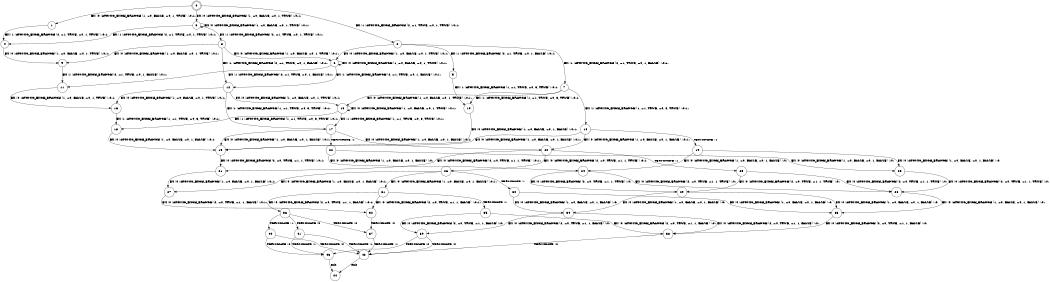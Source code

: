digraph BCG {
size = "7, 10.5";
center = TRUE;
node [shape = circle];
0 [peripheries = 2];
0 -> 1 [label = "EX !0 !ATOMIC_EXCH_BRANCH (1, +0, FALSE, +0, 1, TRUE) !:0:1:"];
0 -> 2 [label = "EX !1 !ATOMIC_EXCH_BRANCH (2, +1, TRUE, +0, 1, TRUE) !:0:1:"];
0 -> 3 [label = "EX !0 !ATOMIC_EXCH_BRANCH (1, +0, FALSE, +0, 1, TRUE) !:0:1:"];
1 -> 4 [label = "EX !1 !ATOMIC_EXCH_BRANCH (2, +1, TRUE, +0, 1, TRUE) !:0:1:"];
2 -> 5 [label = "EX !1 !ATOMIC_EXCH_BRANCH (2, +1, TRUE, +0, 1, FALSE) !:0:1:"];
2 -> 6 [label = "EX !0 !ATOMIC_EXCH_BRANCH (1, +0, FALSE, +0, 1, TRUE) !:0:1:"];
2 -> 7 [label = "EX !1 !ATOMIC_EXCH_BRANCH (2, +1, TRUE, +0, 1, FALSE) !:0:1:"];
3 -> 4 [label = "EX !1 !ATOMIC_EXCH_BRANCH (2, +1, TRUE, +0, 1, TRUE) !:0:1:"];
3 -> 8 [label = "EX !1 !ATOMIC_EXCH_BRANCH (2, +1, TRUE, +0, 1, TRUE) !:0:1:"];
3 -> 3 [label = "EX !0 !ATOMIC_EXCH_BRANCH (1, +0, FALSE, +0, 1, TRUE) !:0:1:"];
4 -> 9 [label = "EX !0 !ATOMIC_EXCH_BRANCH (1, +0, FALSE, +0, 1, TRUE) !:0:1:"];
5 -> 10 [label = "EX !1 !ATOMIC_EXCH_BRANCH (1, +1, TRUE, +0, 3, TRUE) !:0:1:"];
6 -> 11 [label = "EX !1 !ATOMIC_EXCH_BRANCH (2, +1, TRUE, +0, 1, FALSE) !:0:1:"];
6 -> 12 [label = "EX !1 !ATOMIC_EXCH_BRANCH (2, +1, TRUE, +0, 1, FALSE) !:0:1:"];
6 -> 6 [label = "EX !0 !ATOMIC_EXCH_BRANCH (1, +0, FALSE, +0, 1, TRUE) !:0:1:"];
7 -> 10 [label = "EX !1 !ATOMIC_EXCH_BRANCH (1, +1, TRUE, +0, 3, TRUE) !:0:1:"];
7 -> 13 [label = "EX !0 !ATOMIC_EXCH_BRANCH (1, +0, FALSE, +0, 1, TRUE) !:0:1:"];
7 -> 14 [label = "EX !1 !ATOMIC_EXCH_BRANCH (1, +1, TRUE, +0, 3, TRUE) !:0:1:"];
8 -> 9 [label = "EX !0 !ATOMIC_EXCH_BRANCH (1, +0, FALSE, +0, 1, TRUE) !:0:1:"];
8 -> 12 [label = "EX !1 !ATOMIC_EXCH_BRANCH (2, +1, TRUE, +0, 1, FALSE) !:0:1:"];
8 -> 6 [label = "EX !0 !ATOMIC_EXCH_BRANCH (1, +0, FALSE, +0, 1, TRUE) !:0:1:"];
9 -> 11 [label = "EX !1 !ATOMIC_EXCH_BRANCH (2, +1, TRUE, +0, 1, FALSE) !:0:1:"];
10 -> 15 [label = "EX !0 !ATOMIC_EXCH_BRANCH (1, +0, FALSE, +0, 1, FALSE) !:0:1:"];
11 -> 16 [label = "EX !0 !ATOMIC_EXCH_BRANCH (1, +0, FALSE, +0, 1, TRUE) !:0:1:"];
12 -> 16 [label = "EX !0 !ATOMIC_EXCH_BRANCH (1, +0, FALSE, +0, 1, TRUE) !:0:1:"];
12 -> 17 [label = "EX !1 !ATOMIC_EXCH_BRANCH (1, +1, TRUE, +0, 3, TRUE) !:0:1:"];
12 -> 13 [label = "EX !0 !ATOMIC_EXCH_BRANCH (1, +0, FALSE, +0, 1, TRUE) !:0:1:"];
13 -> 18 [label = "EX !1 !ATOMIC_EXCH_BRANCH (1, +1, TRUE, +0, 3, TRUE) !:0:1:"];
13 -> 17 [label = "EX !1 !ATOMIC_EXCH_BRANCH (1, +1, TRUE, +0, 3, TRUE) !:0:1:"];
13 -> 13 [label = "EX !0 !ATOMIC_EXCH_BRANCH (1, +0, FALSE, +0, 1, TRUE) !:0:1:"];
14 -> 15 [label = "EX !0 !ATOMIC_EXCH_BRANCH (1, +0, FALSE, +0, 1, FALSE) !:0:1:"];
14 -> 19 [label = "TERMINATE !1"];
14 -> 20 [label = "EX !0 !ATOMIC_EXCH_BRANCH (1, +0, FALSE, +0, 1, FALSE) !:0:1:"];
15 -> 21 [label = "EX !0 !ATOMIC_EXCH_BRANCH (2, +0, TRUE, +1, 1, TRUE) !:0:1:"];
16 -> 18 [label = "EX !1 !ATOMIC_EXCH_BRANCH (1, +1, TRUE, +0, 3, TRUE) !:0:1:"];
17 -> 15 [label = "EX !0 !ATOMIC_EXCH_BRANCH (1, +0, FALSE, +0, 1, FALSE) !:0:1:"];
17 -> 22 [label = "TERMINATE !1"];
17 -> 20 [label = "EX !0 !ATOMIC_EXCH_BRANCH (1, +0, FALSE, +0, 1, FALSE) !:0:1:"];
18 -> 15 [label = "EX !0 !ATOMIC_EXCH_BRANCH (1, +0, FALSE, +0, 1, FALSE) !:0:1:"];
19 -> 23 [label = "EX !0 !ATOMIC_EXCH_BRANCH (1, +0, FALSE, +0, 1, FALSE) !:0:"];
19 -> 24 [label = "EX !0 !ATOMIC_EXCH_BRANCH (1, +0, FALSE, +0, 1, FALSE) !:0:"];
20 -> 21 [label = "EX !0 !ATOMIC_EXCH_BRANCH (2, +0, TRUE, +1, 1, TRUE) !:0:1:"];
20 -> 25 [label = "TERMINATE !1"];
20 -> 26 [label = "EX !0 !ATOMIC_EXCH_BRANCH (2, +0, TRUE, +1, 1, TRUE) !:0:1:"];
21 -> 27 [label = "EX !0 !ATOMIC_EXCH_BRANCH (1, +0, FALSE, +0, 1, FALSE) !:0:1:"];
22 -> 23 [label = "EX !0 !ATOMIC_EXCH_BRANCH (1, +0, FALSE, +0, 1, FALSE) !:0:"];
22 -> 24 [label = "EX !0 !ATOMIC_EXCH_BRANCH (1, +0, FALSE, +0, 1, FALSE) !:0:"];
23 -> 28 [label = "EX !0 !ATOMIC_EXCH_BRANCH (2, +0, TRUE, +1, 1, TRUE) !:0:"];
24 -> 28 [label = "EX !0 !ATOMIC_EXCH_BRANCH (2, +0, TRUE, +1, 1, TRUE) !:0:"];
24 -> 29 [label = "EX !0 !ATOMIC_EXCH_BRANCH (2, +0, TRUE, +1, 1, TRUE) !:0:"];
25 -> 28 [label = "EX !0 !ATOMIC_EXCH_BRANCH (2, +0, TRUE, +1, 1, TRUE) !:0:"];
25 -> 29 [label = "EX !0 !ATOMIC_EXCH_BRANCH (2, +0, TRUE, +1, 1, TRUE) !:0:"];
26 -> 27 [label = "EX !0 !ATOMIC_EXCH_BRANCH (1, +0, FALSE, +0, 1, FALSE) !:0:1:"];
26 -> 30 [label = "TERMINATE !1"];
26 -> 31 [label = "EX !0 !ATOMIC_EXCH_BRANCH (1, +0, FALSE, +0, 1, FALSE) !:0:1:"];
27 -> 32 [label = "EX !0 !ATOMIC_EXCH_BRANCH (2, +0, TRUE, +1, 1, FALSE) !:0:1:"];
28 -> 33 [label = "EX !0 !ATOMIC_EXCH_BRANCH (1, +0, FALSE, +0, 1, FALSE) !:0:"];
29 -> 33 [label = "EX !0 !ATOMIC_EXCH_BRANCH (1, +0, FALSE, +0, 1, FALSE) !:0:"];
29 -> 34 [label = "EX !0 !ATOMIC_EXCH_BRANCH (1, +0, FALSE, +0, 1, FALSE) !:0:"];
30 -> 33 [label = "EX !0 !ATOMIC_EXCH_BRANCH (1, +0, FALSE, +0, 1, FALSE) !:0:"];
30 -> 34 [label = "EX !0 !ATOMIC_EXCH_BRANCH (1, +0, FALSE, +0, 1, FALSE) !:0:"];
31 -> 32 [label = "EX !0 !ATOMIC_EXCH_BRANCH (2, +0, TRUE, +1, 1, FALSE) !:0:1:"];
31 -> 35 [label = "TERMINATE !1"];
31 -> 36 [label = "EX !0 !ATOMIC_EXCH_BRANCH (2, +0, TRUE, +1, 1, FALSE) !:0:1:"];
32 -> 37 [label = "TERMINATE !0"];
33 -> 38 [label = "EX !0 !ATOMIC_EXCH_BRANCH (2, +0, TRUE, +1, 1, FALSE) !:0:"];
34 -> 38 [label = "EX !0 !ATOMIC_EXCH_BRANCH (2, +0, TRUE, +1, 1, FALSE) !:0:"];
34 -> 39 [label = "EX !0 !ATOMIC_EXCH_BRANCH (2, +0, TRUE, +1, 1, FALSE) !:0:"];
35 -> 38 [label = "EX !0 !ATOMIC_EXCH_BRANCH (2, +0, TRUE, +1, 1, FALSE) !:0:"];
35 -> 39 [label = "EX !0 !ATOMIC_EXCH_BRANCH (2, +0, TRUE, +1, 1, FALSE) !:0:"];
36 -> 37 [label = "TERMINATE !0"];
36 -> 40 [label = "TERMINATE !1"];
36 -> 41 [label = "TERMINATE !0"];
37 -> 42 [label = "TERMINATE !1"];
38 -> 42 [label = "TERMINATE !0"];
39 -> 42 [label = "TERMINATE !0"];
39 -> 43 [label = "TERMINATE !0"];
40 -> 42 [label = "TERMINATE !0"];
40 -> 43 [label = "TERMINATE !0"];
41 -> 42 [label = "TERMINATE !1"];
41 -> 43 [label = "TERMINATE !1"];
42 -> 44 [label = "exit"];
43 -> 44 [label = "exit"];
}
